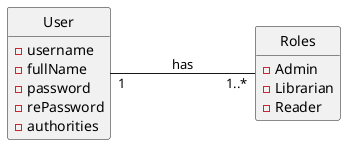 @startuml
'https://plantuml.com/sequence-diagram

hide circle
hide methods
left to right direction


class User{
    -username
    -fullName
    -password
    -rePassword
    -authorities
}

class Roles{
    - Admin
    - Librarian
    - Reader
}

User "1" --- "1..*" Roles: has

@enduml